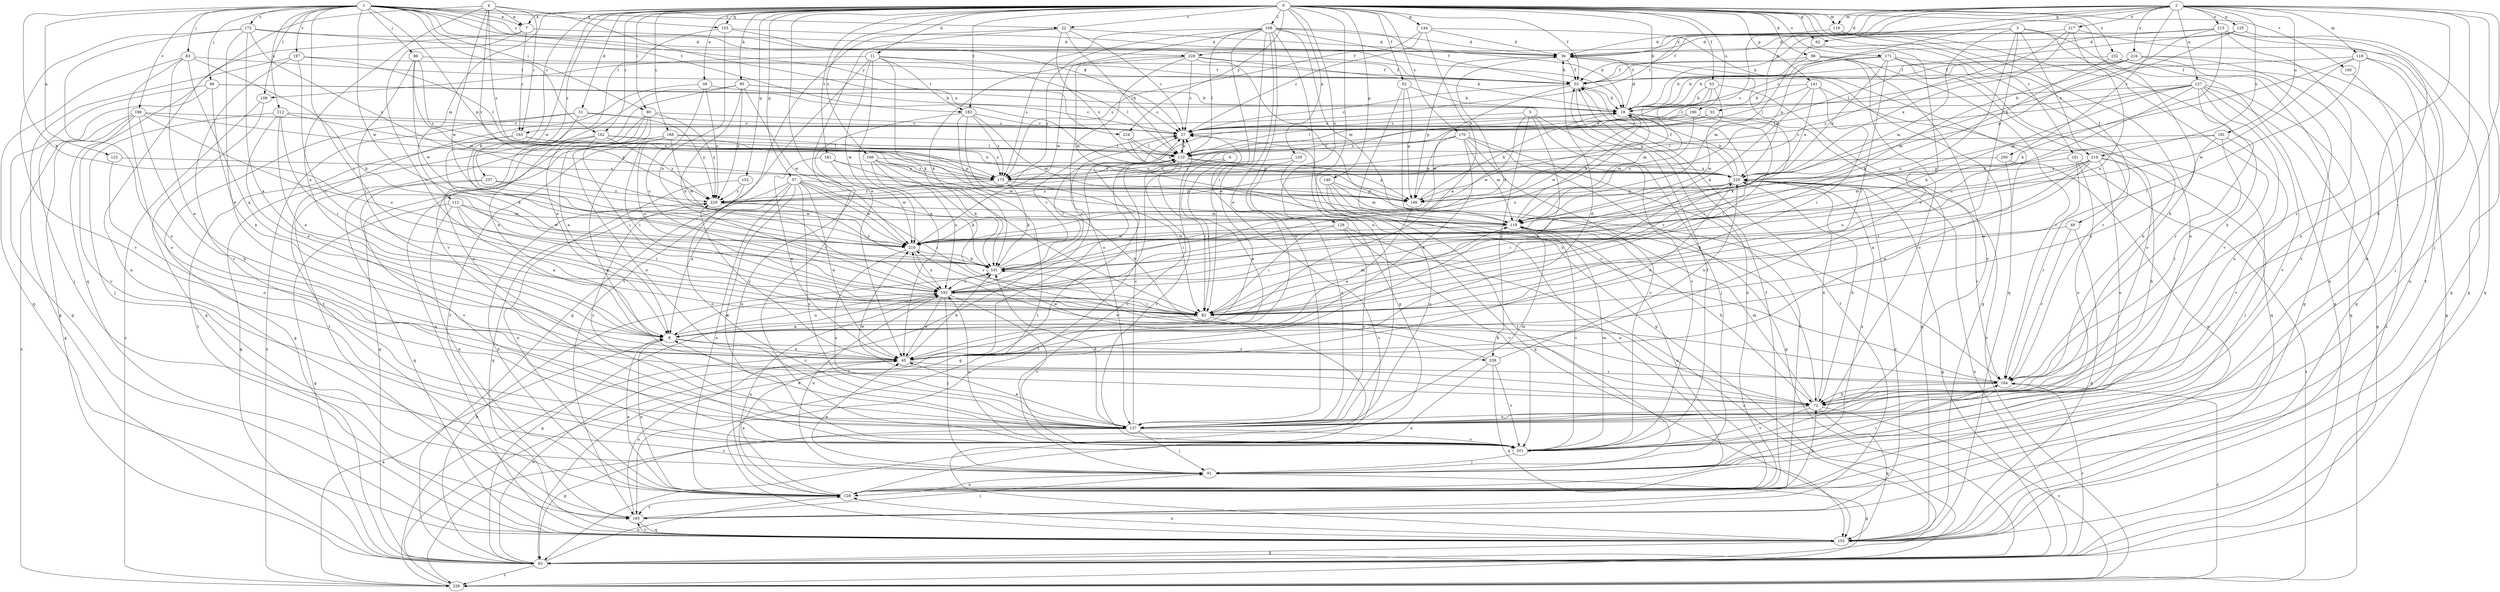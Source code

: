 strict digraph  {
0;
1;
2;
3;
4;
5;
6;
7;
8;
11;
18;
22;
27;
31;
33;
36;
39;
45;
48;
52;
53;
55;
57;
62;
63;
72;
80;
82;
83;
86;
89;
91;
95;
98;
101;
108;
109;
110;
112;
116;
118;
119;
120;
122;
125;
127;
128;
129;
137;
140;
141;
144;
146;
152;
153;
155;
161;
162;
163;
164;
166;
168;
170;
171;
172;
173;
181;
182;
183;
190;
191;
192;
195;
196;
197;
200;
201;
210;
212;
213;
216;
217;
219;
220;
224;
228;
229;
232;
237;
238;
239;
0 -> 7  [label=a];
0 -> 11  [label=b];
0 -> 18  [label=b];
0 -> 22  [label=c];
0 -> 31  [label=d];
0 -> 39  [label=e];
0 -> 45  [label=e];
0 -> 48  [label=f];
0 -> 52  [label=f];
0 -> 53  [label=f];
0 -> 55  [label=f];
0 -> 57  [label=g];
0 -> 62  [label=g];
0 -> 72  [label=h];
0 -> 80  [label=i];
0 -> 95  [label=k];
0 -> 98  [label=k];
0 -> 101  [label=k];
0 -> 108  [label=l];
0 -> 112  [label=m];
0 -> 116  [label=m];
0 -> 120  [label=n];
0 -> 129  [label=o];
0 -> 137  [label=o];
0 -> 140  [label=p];
0 -> 141  [label=p];
0 -> 144  [label=p];
0 -> 152  [label=q];
0 -> 153  [label=q];
0 -> 161  [label=r];
0 -> 162  [label=r];
0 -> 166  [label=s];
0 -> 168  [label=s];
0 -> 170  [label=s];
0 -> 171  [label=s];
0 -> 181  [label=t];
0 -> 182  [label=t];
0 -> 190  [label=u];
0 -> 195  [label=v];
0 -> 210  [label=w];
0 -> 224  [label=y];
0 -> 232  [label=z];
0 -> 237  [label=z];
1 -> 7  [label=a];
1 -> 22  [label=c];
1 -> 27  [label=c];
1 -> 80  [label=i];
1 -> 82  [label=i];
1 -> 83  [label=j];
1 -> 86  [label=j];
1 -> 89  [label=j];
1 -> 101  [label=k];
1 -> 109  [label=l];
1 -> 122  [label=n];
1 -> 146  [label=p];
1 -> 153  [label=q];
1 -> 162  [label=r];
1 -> 172  [label=s];
1 -> 182  [label=t];
1 -> 196  [label=v];
1 -> 197  [label=v];
1 -> 210  [label=w];
1 -> 212  [label=x];
1 -> 224  [label=y];
1 -> 228  [label=y];
2 -> 33  [label=d];
2 -> 36  [label=d];
2 -> 62  [label=g];
2 -> 63  [label=g];
2 -> 72  [label=h];
2 -> 91  [label=j];
2 -> 116  [label=m];
2 -> 118  [label=m];
2 -> 125  [label=n];
2 -> 127  [label=n];
2 -> 128  [label=n];
2 -> 146  [label=p];
2 -> 163  [label=r];
2 -> 173  [label=s];
2 -> 191  [label=u];
2 -> 200  [label=v];
2 -> 213  [label=x];
2 -> 216  [label=x];
2 -> 217  [label=x];
2 -> 219  [label=x];
3 -> 55  [label=f];
3 -> 63  [label=g];
3 -> 72  [label=h];
3 -> 82  [label=i];
3 -> 119  [label=m];
3 -> 192  [label=u];
3 -> 219  [label=x];
3 -> 228  [label=y];
4 -> 7  [label=a];
4 -> 8  [label=a];
4 -> 155  [label=q];
4 -> 163  [label=r];
4 -> 173  [label=s];
4 -> 210  [label=w];
4 -> 220  [label=x];
4 -> 229  [label=y];
5 -> 27  [label=c];
5 -> 45  [label=e];
5 -> 91  [label=j];
5 -> 201  [label=v];
5 -> 210  [label=w];
5 -> 238  [label=z];
6 -> 45  [label=e];
6 -> 82  [label=i];
6 -> 173  [label=s];
7 -> 36  [label=d];
7 -> 82  [label=i];
7 -> 128  [label=n];
7 -> 163  [label=r];
8 -> 45  [label=e];
8 -> 128  [label=n];
8 -> 192  [label=u];
8 -> 238  [label=z];
11 -> 45  [label=e];
11 -> 55  [label=f];
11 -> 63  [label=g];
11 -> 101  [label=k];
11 -> 109  [label=l];
11 -> 110  [label=l];
11 -> 182  [label=t];
11 -> 210  [label=w];
18 -> 27  [label=c];
18 -> 36  [label=d];
18 -> 82  [label=i];
18 -> 155  [label=q];
18 -> 192  [label=u];
18 -> 210  [label=w];
22 -> 27  [label=c];
22 -> 36  [label=d];
22 -> 110  [label=l];
22 -> 183  [label=t];
22 -> 201  [label=v];
22 -> 220  [label=x];
27 -> 18  [label=b];
27 -> 110  [label=l];
31 -> 8  [label=a];
31 -> 27  [label=c];
31 -> 63  [label=g];
31 -> 229  [label=y];
31 -> 239  [label=z];
33 -> 27  [label=c];
33 -> 101  [label=k];
33 -> 173  [label=s];
36 -> 55  [label=f];
36 -> 146  [label=p];
36 -> 155  [label=q];
36 -> 220  [label=x];
39 -> 18  [label=b];
39 -> 183  [label=t];
39 -> 192  [label=u];
39 -> 229  [label=y];
45 -> 36  [label=d];
45 -> 101  [label=k];
45 -> 164  [label=r];
45 -> 229  [label=y];
48 -> 155  [label=q];
48 -> 164  [label=r];
48 -> 210  [label=w];
52 -> 18  [label=b];
52 -> 63  [label=g];
52 -> 72  [label=h];
52 -> 146  [label=p];
53 -> 18  [label=b];
53 -> 119  [label=m];
53 -> 146  [label=p];
53 -> 210  [label=w];
53 -> 239  [label=z];
55 -> 18  [label=b];
55 -> 27  [label=c];
55 -> 128  [label=n];
55 -> 210  [label=w];
57 -> 8  [label=a];
57 -> 45  [label=e];
57 -> 82  [label=i];
57 -> 101  [label=k];
57 -> 128  [label=n];
57 -> 137  [label=o];
57 -> 146  [label=p];
57 -> 155  [label=q];
57 -> 201  [label=v];
57 -> 210  [label=w];
62 -> 45  [label=e];
62 -> 119  [label=m];
63 -> 45  [label=e];
63 -> 101  [label=k];
63 -> 128  [label=n];
63 -> 164  [label=r];
63 -> 220  [label=x];
63 -> 239  [label=z];
72 -> 101  [label=k];
72 -> 119  [label=m];
72 -> 137  [label=o];
72 -> 155  [label=q];
72 -> 201  [label=v];
72 -> 210  [label=w];
72 -> 220  [label=x];
72 -> 239  [label=z];
80 -> 8  [label=a];
80 -> 27  [label=c];
80 -> 137  [label=o];
80 -> 155  [label=q];
80 -> 183  [label=t];
80 -> 229  [label=y];
82 -> 8  [label=a];
82 -> 119  [label=m];
82 -> 220  [label=x];
82 -> 239  [label=z];
83 -> 8  [label=a];
83 -> 45  [label=e];
83 -> 55  [label=f];
83 -> 101  [label=k];
83 -> 137  [label=o];
83 -> 155  [label=q];
86 -> 55  [label=f];
86 -> 82  [label=i];
86 -> 119  [label=m];
86 -> 173  [label=s];
86 -> 210  [label=w];
89 -> 18  [label=b];
89 -> 27  [label=c];
89 -> 45  [label=e];
89 -> 91  [label=j];
89 -> 155  [label=q];
91 -> 27  [label=c];
91 -> 45  [label=e];
91 -> 63  [label=g];
91 -> 128  [label=n];
91 -> 164  [label=r];
91 -> 192  [label=u];
91 -> 220  [label=x];
95 -> 8  [label=a];
95 -> 18  [label=b];
95 -> 27  [label=c];
95 -> 137  [label=o];
95 -> 192  [label=u];
95 -> 210  [label=w];
95 -> 229  [label=y];
98 -> 18  [label=b];
98 -> 55  [label=f];
98 -> 137  [label=o];
98 -> 164  [label=r];
98 -> 201  [label=v];
101 -> 27  [label=c];
101 -> 110  [label=l];
101 -> 192  [label=u];
101 -> 229  [label=y];
108 -> 8  [label=a];
108 -> 18  [label=b];
108 -> 36  [label=d];
108 -> 45  [label=e];
108 -> 55  [label=f];
108 -> 63  [label=g];
108 -> 82  [label=i];
108 -> 110  [label=l];
108 -> 119  [label=m];
108 -> 137  [label=o];
108 -> 173  [label=s];
108 -> 210  [label=w];
108 -> 229  [label=y];
109 -> 155  [label=q];
109 -> 239  [label=z];
110 -> 27  [label=c];
110 -> 63  [label=g];
110 -> 82  [label=i];
110 -> 146  [label=p];
110 -> 201  [label=v];
110 -> 220  [label=x];
112 -> 8  [label=a];
112 -> 63  [label=g];
112 -> 82  [label=i];
112 -> 119  [label=m];
112 -> 128  [label=n];
112 -> 210  [label=w];
116 -> 36  [label=d];
116 -> 137  [label=o];
116 -> 201  [label=v];
118 -> 55  [label=f];
118 -> 82  [label=i];
118 -> 91  [label=j];
118 -> 119  [label=m];
118 -> 128  [label=n];
118 -> 210  [label=w];
119 -> 18  [label=b];
119 -> 72  [label=h];
119 -> 128  [label=n];
119 -> 201  [label=v];
119 -> 210  [label=w];
120 -> 137  [label=o];
120 -> 155  [label=q];
120 -> 173  [label=s];
122 -> 137  [label=o];
122 -> 173  [label=s];
125 -> 36  [label=d];
125 -> 110  [label=l];
125 -> 155  [label=q];
125 -> 220  [label=x];
127 -> 18  [label=b];
127 -> 63  [label=g];
127 -> 101  [label=k];
127 -> 110  [label=l];
127 -> 137  [label=o];
127 -> 155  [label=q];
127 -> 164  [label=r];
127 -> 173  [label=s];
127 -> 192  [label=u];
127 -> 201  [label=v];
128 -> 8  [label=a];
128 -> 45  [label=e];
128 -> 55  [label=f];
128 -> 72  [label=h];
128 -> 183  [label=t];
128 -> 192  [label=u];
129 -> 82  [label=i];
129 -> 137  [label=o];
129 -> 201  [label=v];
129 -> 210  [label=w];
129 -> 239  [label=z];
137 -> 8  [label=a];
137 -> 27  [label=c];
137 -> 45  [label=e];
137 -> 63  [label=g];
137 -> 91  [label=j];
137 -> 101  [label=k];
137 -> 119  [label=m];
137 -> 201  [label=v];
137 -> 229  [label=y];
140 -> 91  [label=j];
140 -> 119  [label=m];
140 -> 128  [label=n];
140 -> 137  [label=o];
140 -> 146  [label=p];
141 -> 18  [label=b];
141 -> 27  [label=c];
141 -> 82  [label=i];
141 -> 101  [label=k];
141 -> 155  [label=q];
141 -> 220  [label=x];
144 -> 8  [label=a];
144 -> 27  [label=c];
144 -> 36  [label=d];
144 -> 155  [label=q];
144 -> 173  [label=s];
146 -> 18  [label=b];
146 -> 45  [label=e];
152 -> 128  [label=n];
152 -> 137  [label=o];
152 -> 229  [label=y];
153 -> 18  [label=b];
153 -> 36  [label=d];
153 -> 192  [label=u];
153 -> 201  [label=v];
155 -> 27  [label=c];
155 -> 63  [label=g];
155 -> 110  [label=l];
155 -> 128  [label=n];
155 -> 183  [label=t];
161 -> 137  [label=o];
161 -> 164  [label=r];
161 -> 220  [label=x];
161 -> 239  [label=z];
162 -> 63  [label=g];
162 -> 82  [label=i];
162 -> 110  [label=l];
162 -> 146  [label=p];
162 -> 183  [label=t];
162 -> 229  [label=y];
163 -> 101  [label=k];
163 -> 110  [label=l];
163 -> 183  [label=t];
163 -> 220  [label=x];
164 -> 27  [label=c];
164 -> 72  [label=h];
164 -> 210  [label=w];
164 -> 239  [label=z];
166 -> 101  [label=k];
166 -> 119  [label=m];
166 -> 164  [label=r];
166 -> 173  [label=s];
166 -> 192  [label=u];
166 -> 220  [label=x];
168 -> 63  [label=g];
168 -> 72  [label=h];
168 -> 82  [label=i];
168 -> 110  [label=l];
168 -> 173  [label=s];
168 -> 192  [label=u];
168 -> 210  [label=w];
170 -> 45  [label=e];
170 -> 63  [label=g];
170 -> 110  [label=l];
170 -> 119  [label=m];
170 -> 146  [label=p];
170 -> 183  [label=t];
170 -> 201  [label=v];
170 -> 229  [label=y];
171 -> 18  [label=b];
171 -> 55  [label=f];
171 -> 72  [label=h];
171 -> 82  [label=i];
171 -> 137  [label=o];
171 -> 164  [label=r];
171 -> 220  [label=x];
172 -> 8  [label=a];
172 -> 36  [label=d];
172 -> 45  [label=e];
172 -> 55  [label=f];
172 -> 137  [label=o];
172 -> 173  [label=s];
172 -> 201  [label=v];
173 -> 82  [label=i];
173 -> 101  [label=k];
173 -> 229  [label=y];
181 -> 45  [label=e];
181 -> 82  [label=i];
181 -> 173  [label=s];
181 -> 210  [label=w];
182 -> 27  [label=c];
182 -> 72  [label=h];
182 -> 119  [label=m];
182 -> 128  [label=n];
182 -> 173  [label=s];
182 -> 183  [label=t];
183 -> 45  [label=e];
183 -> 55  [label=f];
183 -> 91  [label=j];
183 -> 155  [label=q];
183 -> 220  [label=x];
190 -> 27  [label=c];
190 -> 82  [label=i];
190 -> 110  [label=l];
190 -> 119  [label=m];
191 -> 8  [label=a];
191 -> 110  [label=l];
191 -> 146  [label=p];
191 -> 164  [label=r];
191 -> 201  [label=v];
192 -> 8  [label=a];
192 -> 27  [label=c];
192 -> 36  [label=d];
192 -> 45  [label=e];
192 -> 63  [label=g];
192 -> 82  [label=i];
192 -> 91  [label=j];
192 -> 201  [label=v];
195 -> 155  [label=q];
196 -> 27  [label=c];
196 -> 63  [label=g];
196 -> 72  [label=h];
196 -> 146  [label=p];
196 -> 192  [label=u];
196 -> 201  [label=v];
196 -> 239  [label=z];
197 -> 55  [label=f];
197 -> 63  [label=g];
197 -> 82  [label=i];
197 -> 110  [label=l];
197 -> 201  [label=v];
200 -> 45  [label=e];
200 -> 128  [label=n];
200 -> 173  [label=s];
201 -> 55  [label=f];
201 -> 91  [label=j];
201 -> 119  [label=m];
201 -> 192  [label=u];
210 -> 101  [label=k];
210 -> 137  [label=o];
210 -> 192  [label=u];
212 -> 8  [label=a];
212 -> 27  [label=c];
212 -> 45  [label=e];
212 -> 82  [label=i];
212 -> 91  [label=j];
212 -> 220  [label=x];
213 -> 18  [label=b];
213 -> 27  [label=c];
213 -> 36  [label=d];
213 -> 101  [label=k];
213 -> 137  [label=o];
213 -> 146  [label=p];
213 -> 155  [label=q];
213 -> 164  [label=r];
216 -> 18  [label=b];
216 -> 55  [label=f];
216 -> 63  [label=g];
216 -> 110  [label=l];
216 -> 119  [label=m];
216 -> 128  [label=n];
216 -> 201  [label=v];
217 -> 36  [label=d];
217 -> 183  [label=t];
217 -> 192  [label=u];
217 -> 220  [label=x];
217 -> 229  [label=y];
219 -> 8  [label=a];
219 -> 72  [label=h];
219 -> 82  [label=i];
219 -> 91  [label=j];
219 -> 119  [label=m];
219 -> 137  [label=o];
219 -> 192  [label=u];
219 -> 220  [label=x];
220 -> 18  [label=b];
220 -> 45  [label=e];
220 -> 55  [label=f];
220 -> 63  [label=g];
220 -> 72  [label=h];
220 -> 82  [label=i];
220 -> 146  [label=p];
220 -> 164  [label=r];
220 -> 229  [label=y];
224 -> 110  [label=l];
224 -> 146  [label=p];
224 -> 220  [label=x];
228 -> 18  [label=b];
228 -> 27  [label=c];
228 -> 55  [label=f];
228 -> 101  [label=k];
228 -> 119  [label=m];
228 -> 137  [label=o];
228 -> 164  [label=r];
229 -> 119  [label=m];
229 -> 128  [label=n];
232 -> 55  [label=f];
232 -> 101  [label=k];
232 -> 155  [label=q];
232 -> 239  [label=z];
237 -> 155  [label=q];
237 -> 201  [label=v];
237 -> 210  [label=w];
237 -> 229  [label=y];
238 -> 128  [label=n];
238 -> 155  [label=q];
238 -> 201  [label=v];
238 -> 210  [label=w];
238 -> 220  [label=x];
239 -> 8  [label=a];
239 -> 27  [label=c];
239 -> 110  [label=l];
}
